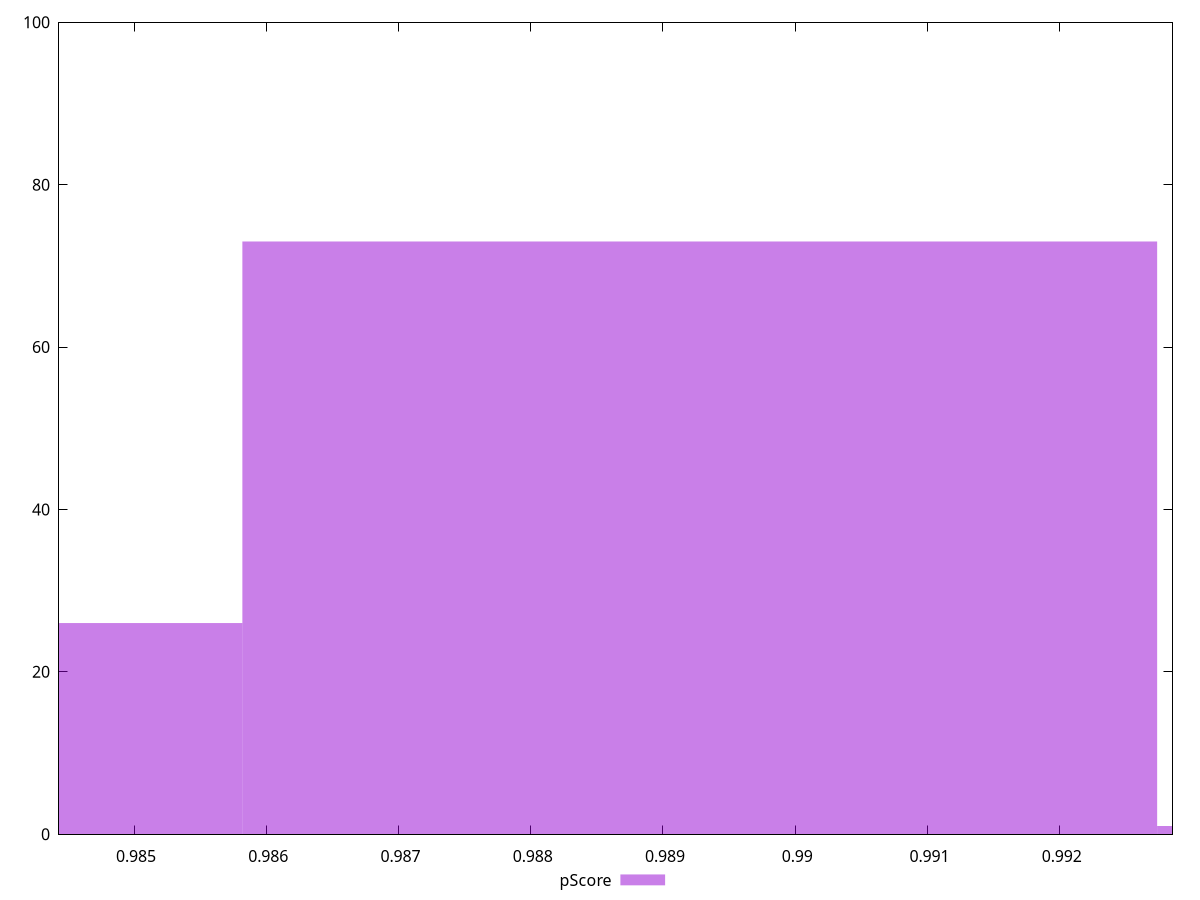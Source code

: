 reset

$pScore <<EOF
0.9892782186657394 73
0.9823601891645805 26
0.9961962481668984 1
EOF

set key outside below
set boxwidth 0.006918029501159017
set xrange [0.984432448006168:0.992853281798374]
set yrange [0:100]
set trange [0:100]
set style fill transparent solid 0.5 noborder
set terminal svg size 640, 490 enhanced background rgb 'white'
set output "reports/report_00030_2021-02-24T20-42-31.540Z/first-contentful-paint/samples/music/pScore/histogram.svg"

plot $pScore title "pScore" with boxes

reset
